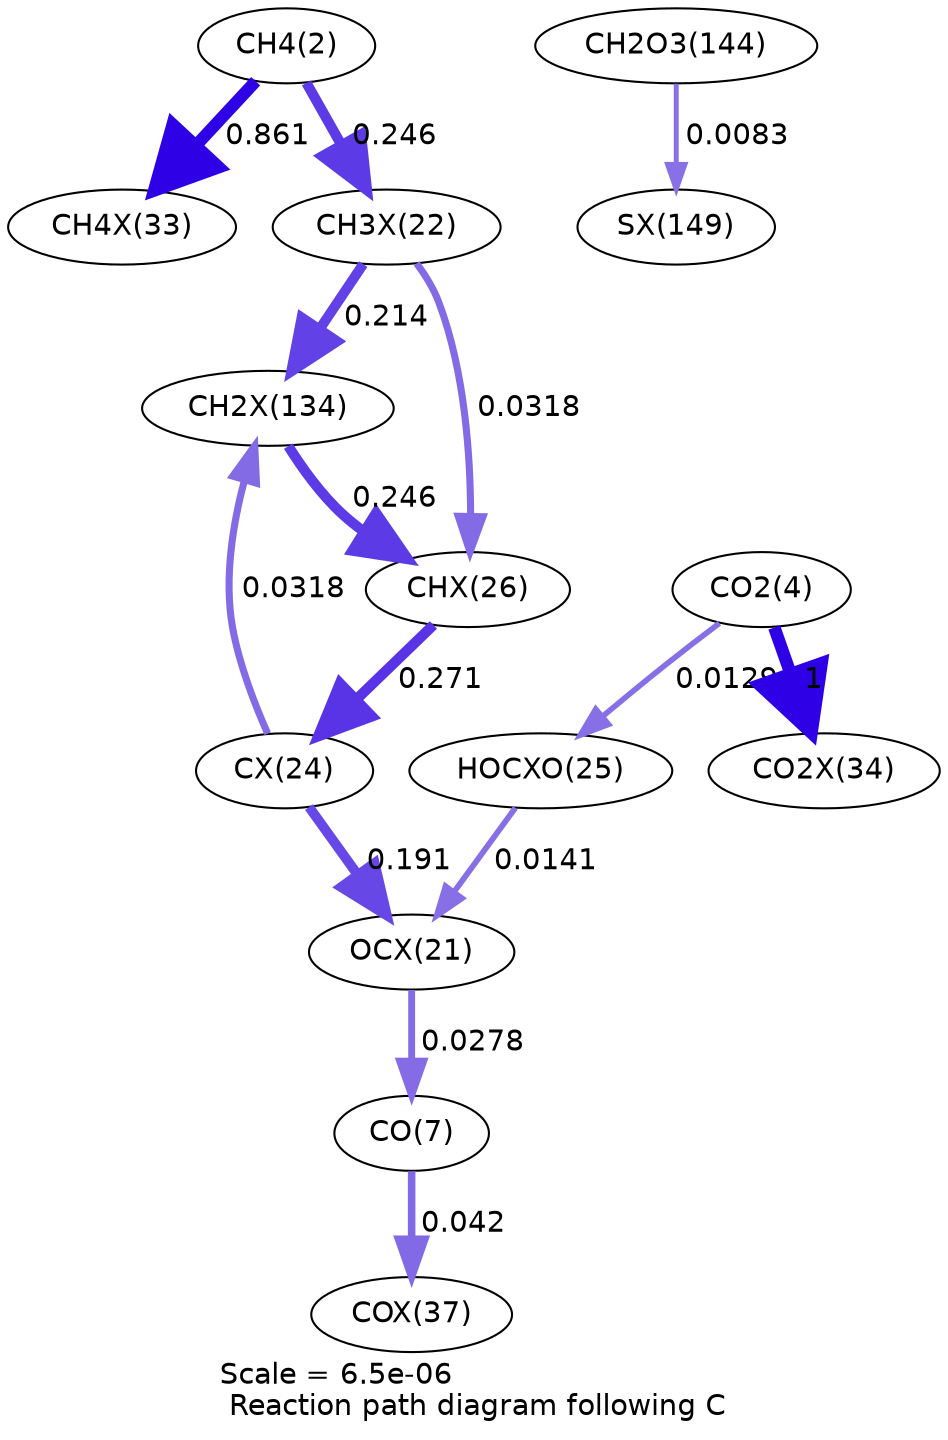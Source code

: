 digraph reaction_paths {
center=1;
s4 -> s32[fontname="Helvetica", penwidth=5.89, arrowsize=2.94, color="0.7, 1.36, 0.9"
, label=" 0.861"];
s4 -> s26[fontname="Helvetica", penwidth=4.94, arrowsize=2.47, color="0.7, 0.746, 0.9"
, label=" 0.246"];
s26 -> s38[fontname="Helvetica", penwidth=4.84, arrowsize=2.42, color="0.7, 0.714, 0.9"
, label=" 0.214"];
s26 -> s30[fontname="Helvetica", penwidth=3.4, arrowsize=1.7, color="0.7, 0.532, 0.9"
, label=" 0.0318"];
s38 -> s30[fontname="Helvetica", penwidth=4.94, arrowsize=2.47, color="0.7, 0.746, 0.9"
, label=" 0.246"];
s28 -> s38[fontname="Helvetica", penwidth=3.4, arrowsize=1.7, color="0.7, 0.532, 0.9"
, label=" 0.0318"];
s30 -> s28[fontname="Helvetica", penwidth=5.01, arrowsize=2.51, color="0.7, 0.771, 0.9"
, label=" 0.271"];
s28 -> s25[fontname="Helvetica", penwidth=4.75, arrowsize=2.38, color="0.7, 0.691, 0.9"
, label=" 0.191"];
s25 -> s9[fontname="Helvetica", penwidth=3.3, arrowsize=1.65, color="0.7, 0.528, 0.9"
, label=" 0.0278"];
s9 -> s36[fontname="Helvetica", penwidth=3.61, arrowsize=1.8, color="0.7, 0.542, 0.9"
, label=" 0.042"];
s29 -> s25[fontname="Helvetica", penwidth=2.78, arrowsize=1.39, color="0.7, 0.514, 0.9"
, label=" 0.0141"];
s6 -> s29[fontname="Helvetica", penwidth=2.71, arrowsize=1.36, color="0.7, 0.513, 0.9"
, label=" 0.0129"];
s6 -> s33[fontname="Helvetica", penwidth=6, arrowsize=3, color="0.7, 1.5, 0.9"
, label=" 1"];
s21 -> s40[fontname="Helvetica", penwidth=2.38, arrowsize=1.19, color="0.7, 0.508, 0.9"
, label=" 0.0083"];
s4 [ fontname="Helvetica", label="CH4(2)"];
s6 [ fontname="Helvetica", label="CO2(4)"];
s9 [ fontname="Helvetica", label="CO(7)"];
s21 [ fontname="Helvetica", label="CH2O3(144)"];
s25 [ fontname="Helvetica", label="OCX(21)"];
s26 [ fontname="Helvetica", label="CH3X(22)"];
s28 [ fontname="Helvetica", label="CX(24)"];
s29 [ fontname="Helvetica", label="HOCXO(25)"];
s30 [ fontname="Helvetica", label="CHX(26)"];
s32 [ fontname="Helvetica", label="CH4X(33)"];
s33 [ fontname="Helvetica", label="CO2X(34)"];
s36 [ fontname="Helvetica", label="COX(37)"];
s38 [ fontname="Helvetica", label="CH2X(134)"];
s40 [ fontname="Helvetica", label="SX(149)"];
 label = "Scale = 6.5e-06\l Reaction path diagram following C";
 fontname = "Helvetica";
}
